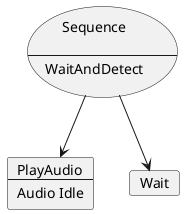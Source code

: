 @startuml

usecase Sequence[
    Sequence
    
    ---
    WaitAndDetect
]
card PlayAudio[
    PlayAudio
    ---
    Audio Idle
]
card Wait

Sequence-->PlayAudio
Sequence-->Wait

@enduml